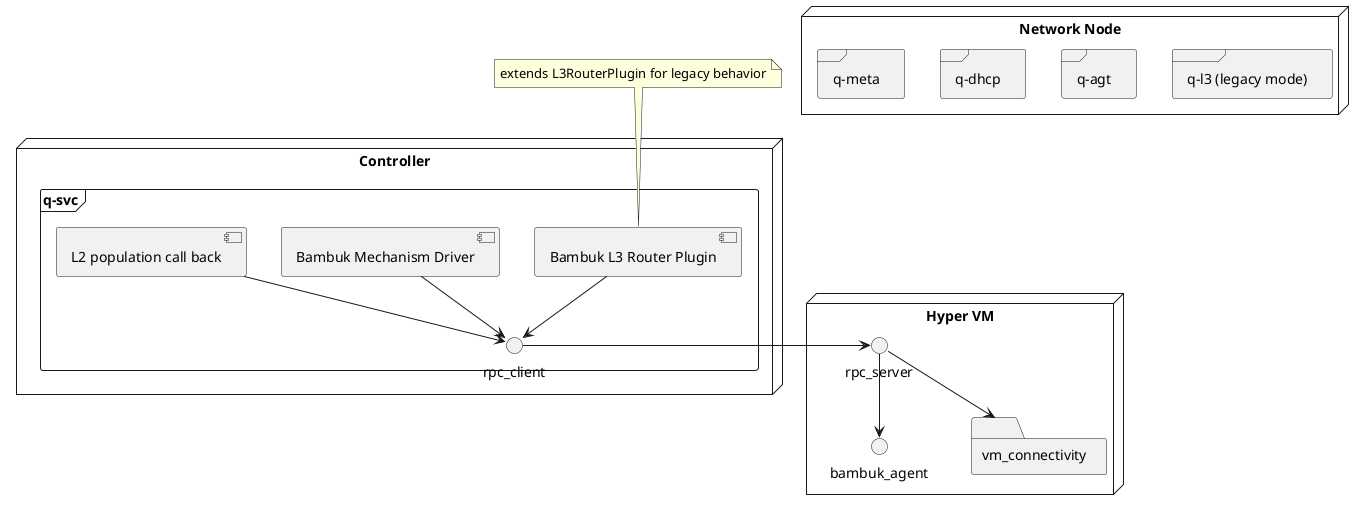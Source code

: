 @startuml
skinparam componentStyle uml2

node "Controller" {
    frame "q-svc" {
        interface rpc_client
        [Bambuk L3 Router Plugin] --> rpc_client
        [Bambuk Mechanism Driver] --> rpc_client
        [L2 population call back] --> rpc_client
    }
}

node "Network Node" {
    frame "q-l3 (legacy mode)" {
    }
    frame "q-agt" {
    }
    frame "q-dhcp" {
    }
    frame "q-meta" {
    }
}

node "Hyper VM" {
    interface rpc_server
    interface bambuk_agent
    folder vm_connectivity
    rpc_server --> vm_connectivity
    rpc_server --> bambuk_agent
}

rpc_client -> rpc_server

note top of [Bambuk L3 Router Plugin] : extends L3RouterPlugin for legacy behavior

@enduml
